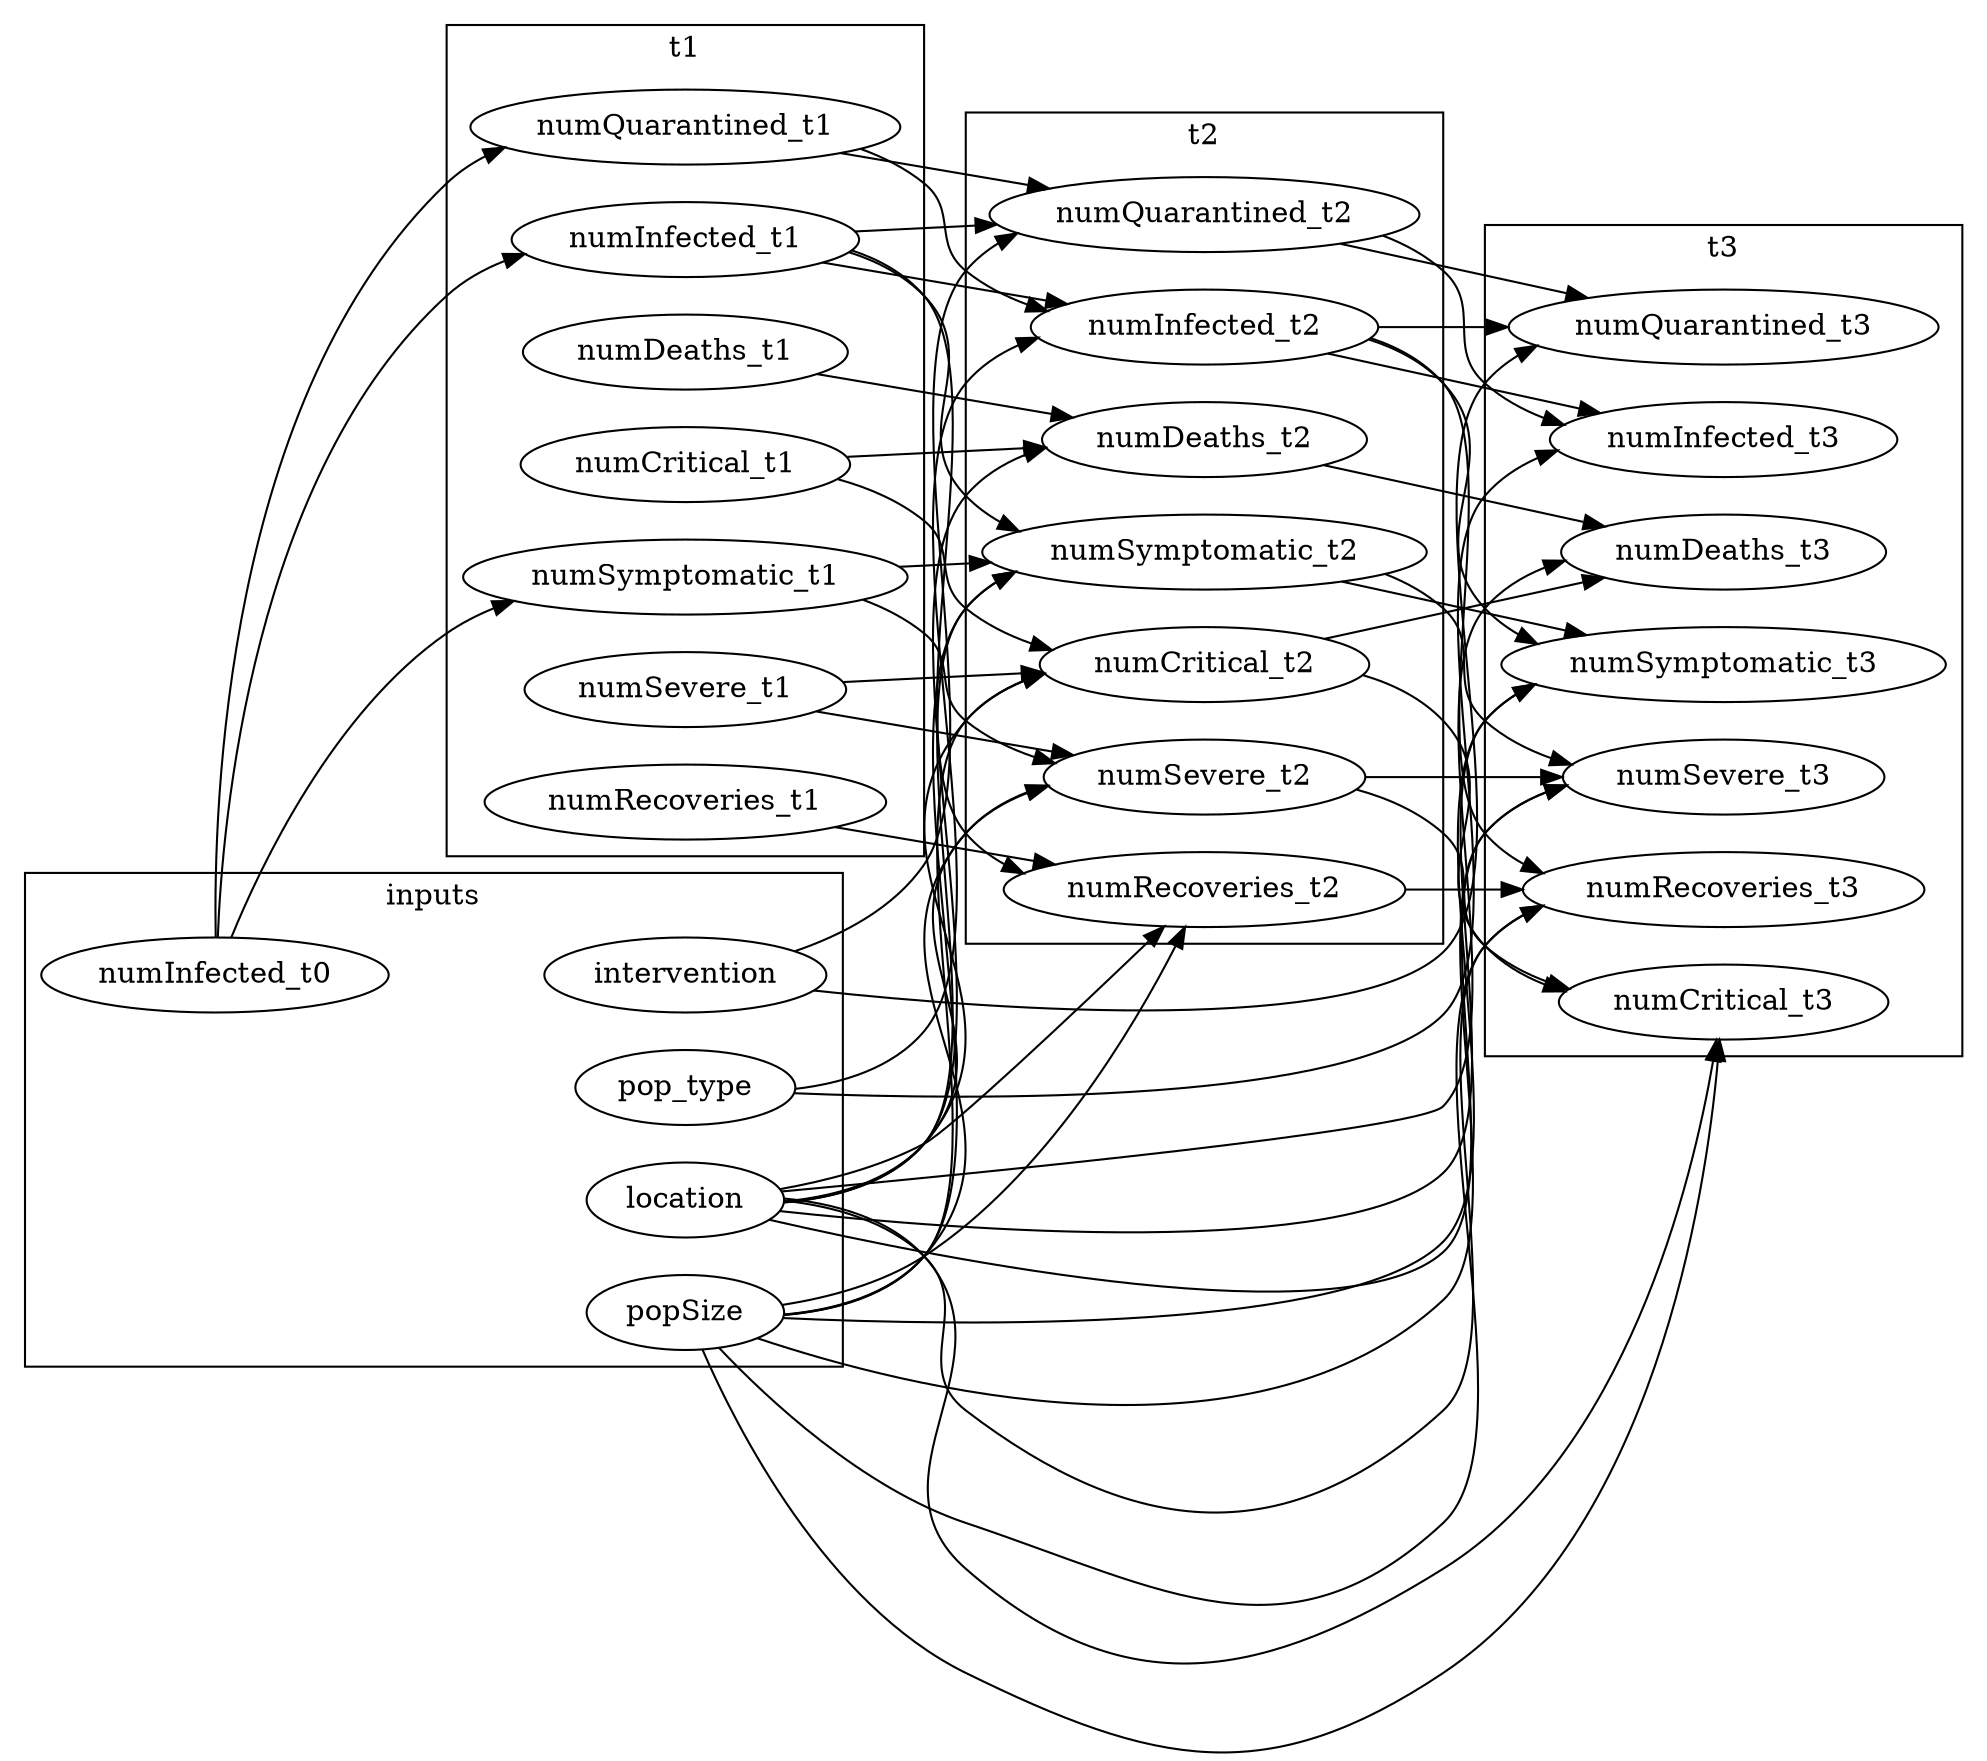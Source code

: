 digraph "" {
	graph [newrank=True,
		rankdir=LR
	];
	subgraph cluster_inputs {
		graph [label=inputs];
		numInfected_t0;
		pop_type;
		location;
		popSize;
		intervention;
	}
	subgraph cluster_1 {
		graph [label=t1];
		numInfected_t1;
		numSymptomatic_t1;
		numQuarantined_t1;
		numSevere_t1;
		numCritical_t1;
		numDeaths_t1;
		numRecoveries_t1;
	}
	subgraph cluster_2 {
		graph [label=t2];
		numInfected_t2;
		numSymptomatic_t2;
		numSevere_t2;
		numCritical_t2;
		numDeaths_t2;
		numRecoveries_t2;
		numQuarantined_t2;
	}
	subgraph cluster_3 {
		graph [label=t3];
		numInfected_t3;
		numSymptomatic_t3;
		numSevere_t3;
		numCritical_t3;
		numDeaths_t3;
		numRecoveries_t3;
		numQuarantined_t3;
	}
	numInfected_t0 -> numInfected_t1;
	numInfected_t0 -> numSymptomatic_t1;
	numInfected_t0 -> numQuarantined_t1;
	pop_type -> numInfected_t2;
	pop_type -> numInfected_t3;
	location -> numSymptomatic_t2;
	location -> numSevere_t2;
	location -> numCritical_t2;
	location -> numDeaths_t2;
	location -> numRecoveries_t2;
	location -> numSymptomatic_t3;
	location -> numSevere_t3;
	location -> numCritical_t3;
	location -> numDeaths_t3;
	location -> numRecoveries_t3;
	popSize -> numSymptomatic_t2;
	popSize -> numSevere_t2;
	popSize -> numCritical_t2;
	popSize -> numRecoveries_t2;
	popSize -> numSymptomatic_t3;
	popSize -> numSevere_t3;
	popSize -> numCritical_t3;
	popSize -> numRecoveries_t3;
	intervention -> numQuarantined_t2;
	intervention -> numQuarantined_t3;
	numInfected_t1 -> numInfected_t2;
	numInfected_t1 -> numSymptomatic_t2;
	numInfected_t1 -> numRecoveries_t2;
	numInfected_t1 -> numQuarantined_t2;
	numSymptomatic_t1 -> numSymptomatic_t2;
	numSymptomatic_t1 -> numSevere_t2;
	numQuarantined_t1 -> numInfected_t2;
	numQuarantined_t1 -> numQuarantined_t2;
	numSevere_t1 -> numSevere_t2;
	numSevere_t1 -> numCritical_t2;
	numCritical_t1 -> numCritical_t2;
	numCritical_t1 -> numDeaths_t2;
	numDeaths_t1 -> numDeaths_t2;
	numRecoveries_t1 -> numRecoveries_t2;
	numInfected_t2 -> numInfected_t3;
	numInfected_t2 -> numSymptomatic_t3;
	numInfected_t2 -> numRecoveries_t3;
	numInfected_t2 -> numQuarantined_t3;
	numSymptomatic_t2 -> numSymptomatic_t3;
	numSymptomatic_t2 -> numSevere_t3;
	numSevere_t2 -> numSevere_t3;
	numSevere_t2 -> numCritical_t3;
	numCritical_t2 -> numCritical_t3;
	numCritical_t2 -> numDeaths_t3;
	numDeaths_t2 -> numDeaths_t3;
	numRecoveries_t2 -> numRecoveries_t3;
	numQuarantined_t2 -> numInfected_t3;
	numQuarantined_t2 -> numQuarantined_t3;
}
